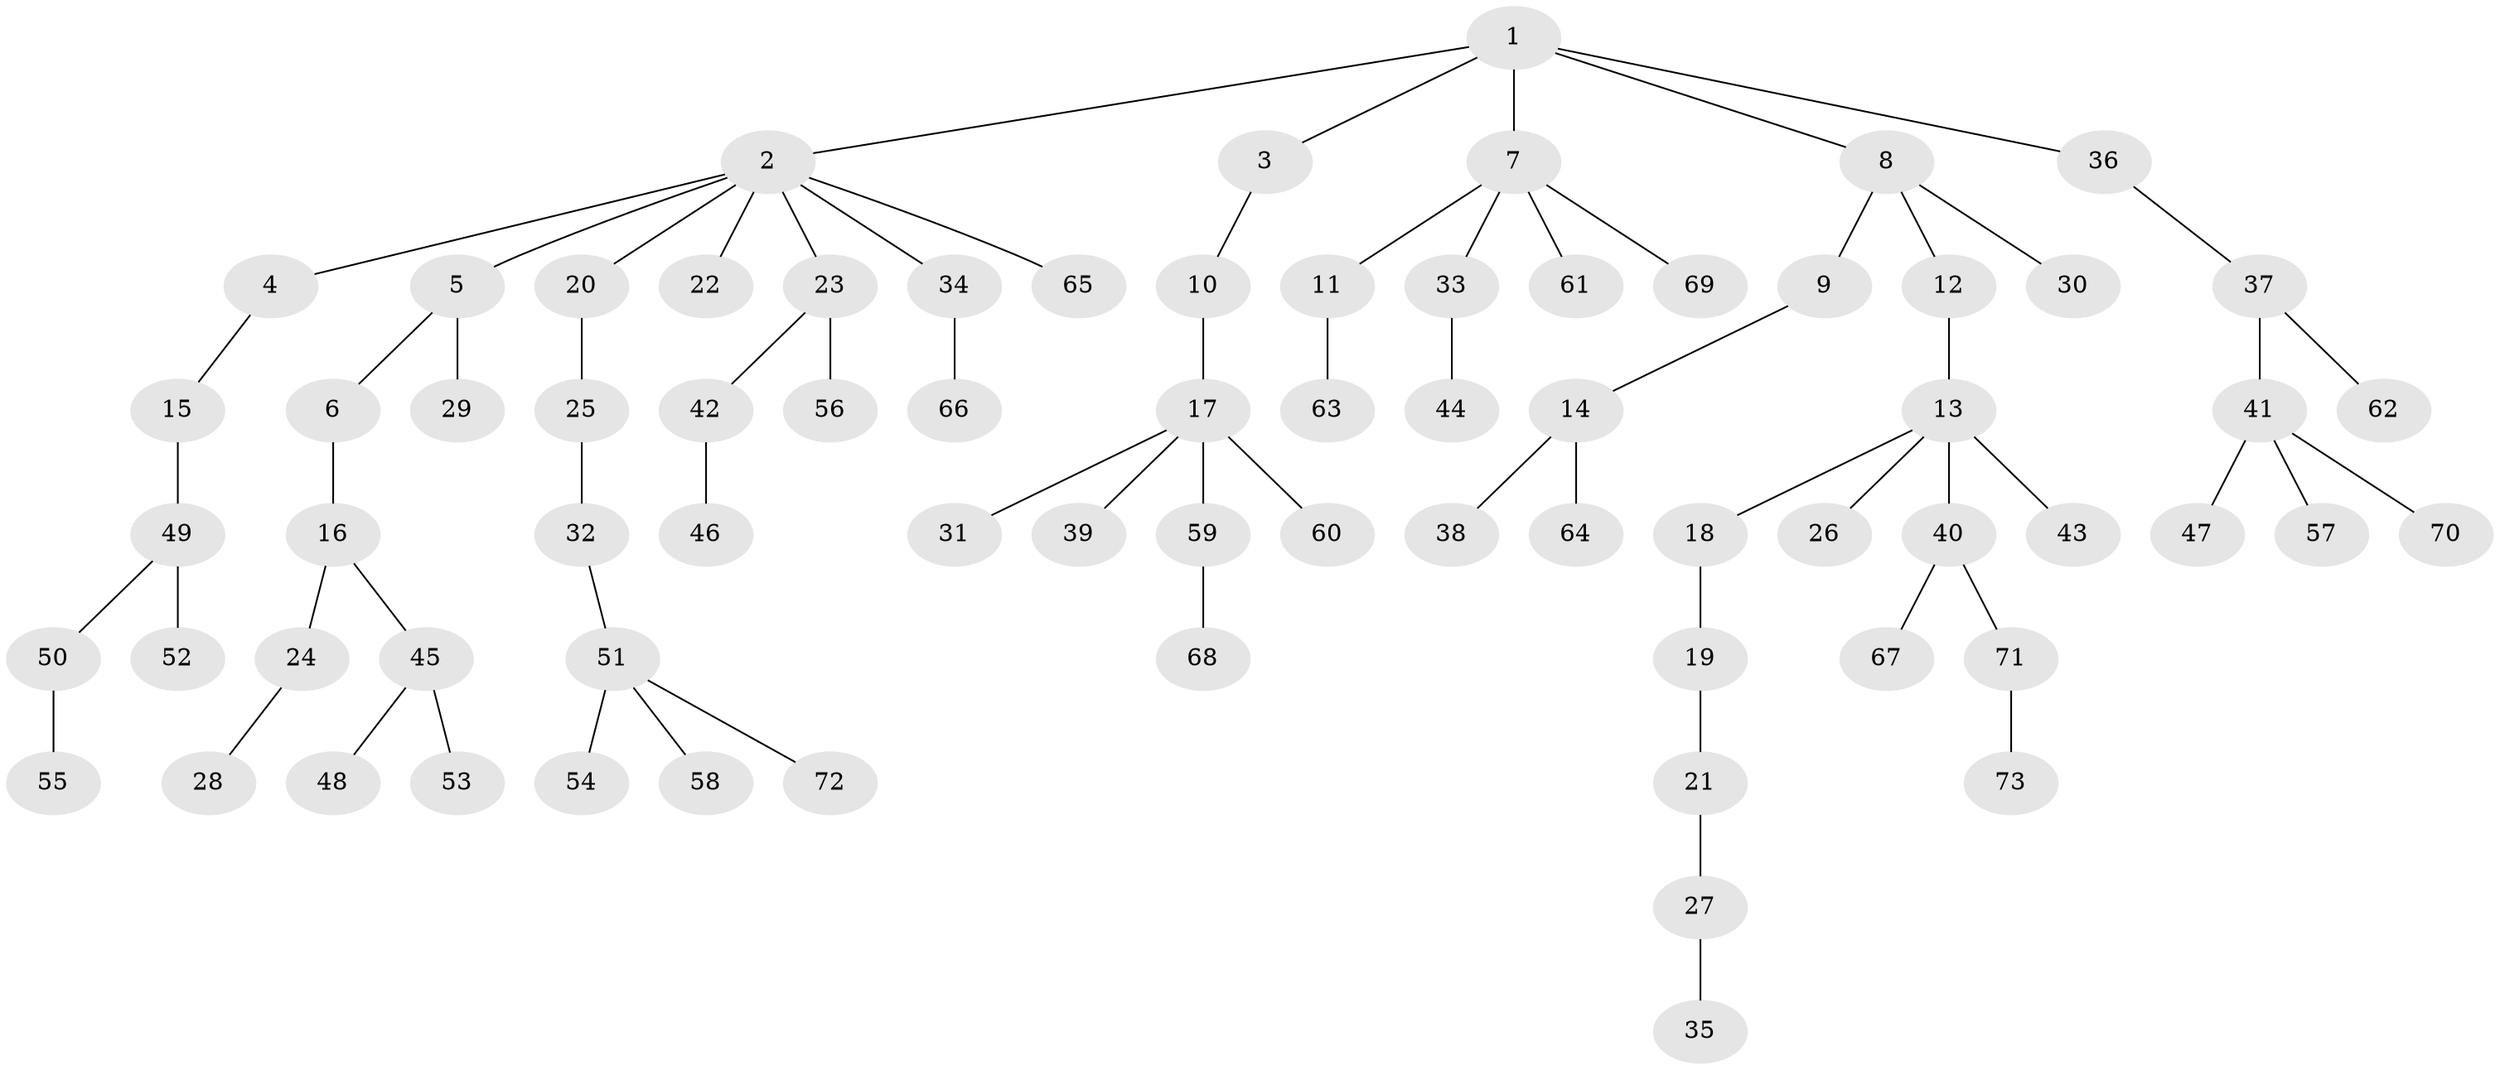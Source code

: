 // original degree distribution, {6: 0.0392156862745098, 9: 0.00980392156862745, 2: 0.18627450980392157, 3: 0.16666666666666666, 4: 0.049019607843137254, 5: 0.00980392156862745, 1: 0.5392156862745098}
// Generated by graph-tools (version 1.1) at 2025/51/03/04/25 22:51:41]
// undirected, 73 vertices, 72 edges
graph export_dot {
  node [color=gray90,style=filled];
  1;
  2;
  3;
  4;
  5;
  6;
  7;
  8;
  9;
  10;
  11;
  12;
  13;
  14;
  15;
  16;
  17;
  18;
  19;
  20;
  21;
  22;
  23;
  24;
  25;
  26;
  27;
  28;
  29;
  30;
  31;
  32;
  33;
  34;
  35;
  36;
  37;
  38;
  39;
  40;
  41;
  42;
  43;
  44;
  45;
  46;
  47;
  48;
  49;
  50;
  51;
  52;
  53;
  54;
  55;
  56;
  57;
  58;
  59;
  60;
  61;
  62;
  63;
  64;
  65;
  66;
  67;
  68;
  69;
  70;
  71;
  72;
  73;
  1 -- 2 [weight=1.0];
  1 -- 3 [weight=1.0];
  1 -- 7 [weight=1.0];
  1 -- 8 [weight=1.0];
  1 -- 36 [weight=1.0];
  2 -- 4 [weight=1.0];
  2 -- 5 [weight=1.0];
  2 -- 20 [weight=1.0];
  2 -- 22 [weight=1.0];
  2 -- 23 [weight=1.0];
  2 -- 34 [weight=1.0];
  2 -- 65 [weight=1.0];
  3 -- 10 [weight=1.0];
  4 -- 15 [weight=1.0];
  5 -- 6 [weight=1.0];
  5 -- 29 [weight=1.0];
  6 -- 16 [weight=1.0];
  7 -- 11 [weight=1.0];
  7 -- 33 [weight=1.0];
  7 -- 61 [weight=1.0];
  7 -- 69 [weight=1.0];
  8 -- 9 [weight=1.0];
  8 -- 12 [weight=1.0];
  8 -- 30 [weight=1.0];
  9 -- 14 [weight=1.0];
  10 -- 17 [weight=1.0];
  11 -- 63 [weight=1.0];
  12 -- 13 [weight=1.0];
  13 -- 18 [weight=1.0];
  13 -- 26 [weight=1.0];
  13 -- 40 [weight=1.0];
  13 -- 43 [weight=1.0];
  14 -- 38 [weight=1.0];
  14 -- 64 [weight=1.0];
  15 -- 49 [weight=1.0];
  16 -- 24 [weight=1.0];
  16 -- 45 [weight=1.0];
  17 -- 31 [weight=1.0];
  17 -- 39 [weight=1.0];
  17 -- 59 [weight=1.0];
  17 -- 60 [weight=1.0];
  18 -- 19 [weight=1.0];
  19 -- 21 [weight=1.0];
  20 -- 25 [weight=1.0];
  21 -- 27 [weight=1.0];
  23 -- 42 [weight=1.0];
  23 -- 56 [weight=1.0];
  24 -- 28 [weight=1.0];
  25 -- 32 [weight=1.0];
  27 -- 35 [weight=1.0];
  32 -- 51 [weight=1.0];
  33 -- 44 [weight=1.0];
  34 -- 66 [weight=1.0];
  36 -- 37 [weight=1.0];
  37 -- 41 [weight=1.0];
  37 -- 62 [weight=1.0];
  40 -- 67 [weight=1.0];
  40 -- 71 [weight=1.0];
  41 -- 47 [weight=1.0];
  41 -- 57 [weight=1.0];
  41 -- 70 [weight=1.0];
  42 -- 46 [weight=1.0];
  45 -- 48 [weight=1.0];
  45 -- 53 [weight=1.0];
  49 -- 50 [weight=1.0];
  49 -- 52 [weight=1.0];
  50 -- 55 [weight=1.0];
  51 -- 54 [weight=1.0];
  51 -- 58 [weight=1.0];
  51 -- 72 [weight=1.0];
  59 -- 68 [weight=1.0];
  71 -- 73 [weight=1.0];
}
